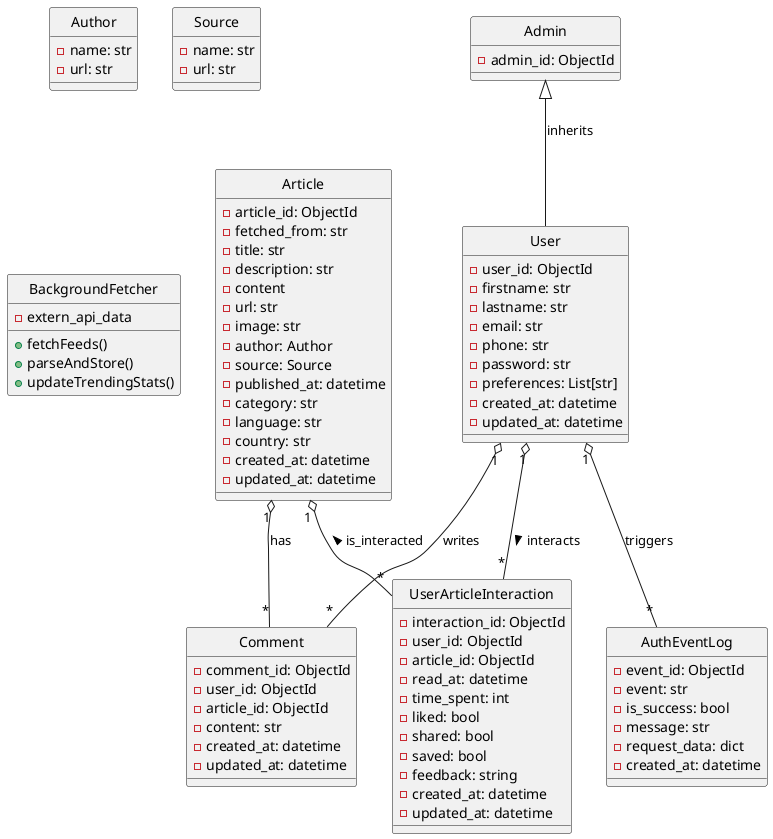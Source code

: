 @startuml
skinparam style strictuml
' skinparam classAttributeIconSize 0

' Entities
class User {
  - user_id: ObjectId
  - firstname: str
  - lastname: str
  - email: str
  - phone: str
  - password: str
  - preferences: List[str]
  - created_at: datetime
  - updated_at: datetime
}

class Author {
  - name: str
  - url: str
}

class Source {
  - name: str
  - url: str
}

class Article {
  - article_id: ObjectId
  - fetched_from: str
  - title: str
  - description: str
  - content
  - url: str
  - image: str
  - author: Author
  - source: Source
  - published_at: datetime
  - category: str
  - language: str
  - country: str
  - created_at: datetime
  - updated_at: datetime
}

class UserArticleInteraction {
  - interaction_id: ObjectId
  - user_id: ObjectId
  - article_id: ObjectId
  - read_at: datetime
  - time_spent: int
  - liked: bool
  - shared: bool
  - saved: bool
  - feedback: string
  - created_at: datetime
  - updated_at: datetime
}

class Comment {
  - comment_id: ObjectId
  - user_id: ObjectId
  - article_id: ObjectId
  - content: str
  - created_at: datetime
  - updated_at: datetime
}

class AuthEventLog {
  - event_id: ObjectId
  - event: str
  - is_success: bool
  - message: str
  - request_data: dict
  - created_at: datetime
}

class Admin {
  - admin_id: ObjectId
}

class BackgroundFetcher {
  - extern_api_data

  + fetchFeeds()
  + parseAndStore()
  + updateTrendingStats()
}

' Relationships
User "1" o-- "*" UserArticleInteraction : interacts >
Article "1" o-- "*" UserArticleInteraction : < is_interacted
User "1" o-- "*" Comment : "writes"
Article "1" o-- "*" Comment : "has"
User "1" o-- "*" AuthEventLog : "triggers"
Admin <|-- User : "inherits"

@enduml